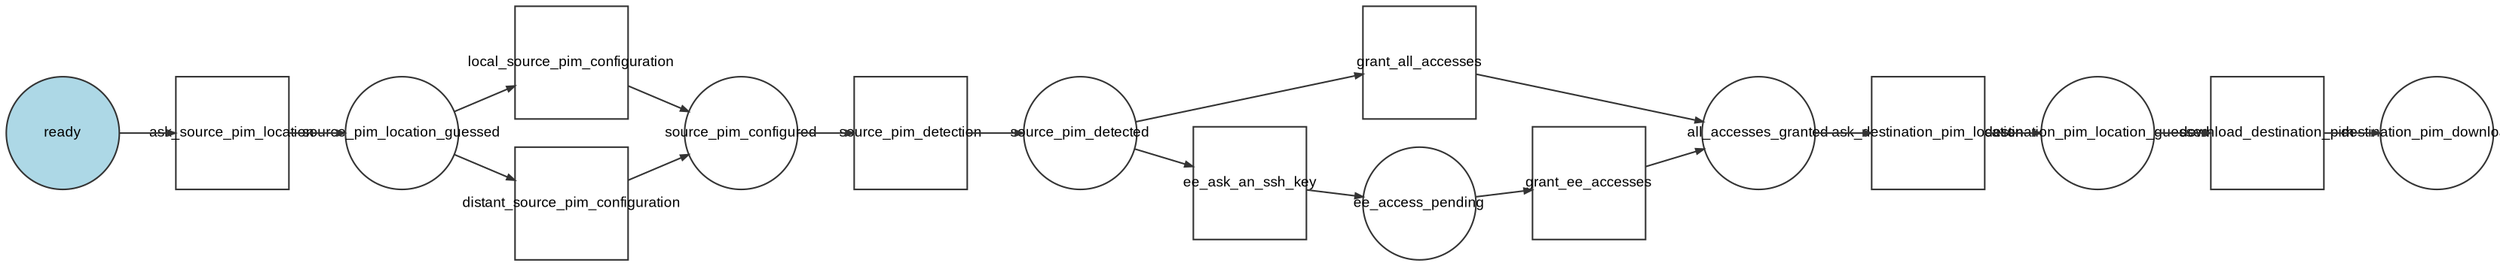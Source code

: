 digraph workflow {
  ratio="compress" rankdir="LR"
  node [fontsize="9" fontname="Arial" color="#333333" fillcolor="lightblue" fixedsize="1" width="1"];
  edge [fontsize="9" fontname="Arial" color="#333333" arrowhead="normal" arrowsize="0.5"];

  place_ready [label="ready", shape=circle, style="filled"];
  place_source_pim_location_guessed [label="source_pim_location_guessed", shape=circle];
  place_source_pim_configured [label="source_pim_configured", shape=circle];
  place_source_pim_detected [label="source_pim_detected", shape=circle];
  place_ee_access_pending [label="ee_access_pending", shape=circle];
  place_all_accesses_granted [label="all_accesses_granted", shape=circle];
  place_destination_pim_location_guessed [label="destination_pim_location_guessed", shape=circle];
  place_destination_pim_downloaded [label="destination_pim_downloaded", shape=circle];
  transition_ask_source_pim_location [label="ask_source_pim_location", shape=box, shape="box", regular="1"];
  transition_local_source_pim_configuration [label="local_source_pim_configuration", shape=box, shape="box", regular="1"];
  transition_distant_source_pim_configuration [label="distant_source_pim_configuration", shape=box, shape="box", regular="1"];
  transition_source_pim_detection [label="source_pim_detection", shape=box, shape="box", regular="1"];
  transition_grant_all_accesses [label="grant_all_accesses", shape=box, shape="box", regular="1"];
  transition_ee_ask_an_ssh_key [label="ee_ask_an_ssh_key", shape=box, shape="box", regular="1"];
  transition_grant_ee_accesses [label="grant_ee_accesses", shape=box, shape="box", regular="1"];
  transition_ask_destination_pim_location [label="ask_destination_pim_location", shape=box, shape="box", regular="1"];
  transition_download_destination_pim [label="download_destination_pim", shape=box, shape="box", regular="1"];
  place_ready -> transition_ask_source_pim_location [style="solid"];
  transition_ask_source_pim_location -> place_source_pim_location_guessed [style="solid"];
  place_source_pim_location_guessed -> transition_local_source_pim_configuration [style="solid"];
  transition_local_source_pim_configuration -> place_source_pim_configured [style="solid"];
  place_source_pim_location_guessed -> transition_distant_source_pim_configuration [style="solid"];
  transition_distant_source_pim_configuration -> place_source_pim_configured [style="solid"];
  place_source_pim_configured -> transition_source_pim_detection [style="solid"];
  transition_source_pim_detection -> place_source_pim_detected [style="solid"];
  place_source_pim_detected -> transition_grant_all_accesses [style="solid"];
  transition_grant_all_accesses -> place_all_accesses_granted [style="solid"];
  place_source_pim_detected -> transition_ee_ask_an_ssh_key [style="solid"];
  transition_ee_ask_an_ssh_key -> place_ee_access_pending [style="solid"];
  place_ee_access_pending -> transition_grant_ee_accesses [style="solid"];
  transition_grant_ee_accesses -> place_all_accesses_granted [style="solid"];
  place_all_accesses_granted -> transition_ask_destination_pim_location [style="solid"];
  transition_ask_destination_pim_location -> place_destination_pim_location_guessed [style="solid"];
  place_destination_pim_location_guessed -> transition_download_destination_pim [style="solid"];
  transition_download_destination_pim -> place_destination_pim_downloaded [style="solid"];
}
